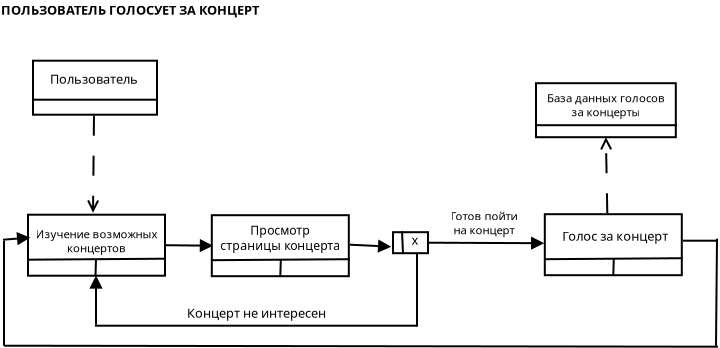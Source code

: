 <?xml version="1.0" encoding="UTF-8"?>
<dia:diagram xmlns:dia="http://www.lysator.liu.se/~alla/dia/">
  <dia:layer name="Background" visible="true" active="true">
    <dia:object type="Standard - Text" version="1" id="O0">
      <dia:attribute name="obj_pos">
        <dia:point val="2.35,2.4"/>
      </dia:attribute>
      <dia:attribute name="obj_bb">
        <dia:rectangle val="2.35,1.805;17.355,2.55"/>
      </dia:attribute>
      <dia:attribute name="text">
        <dia:composite type="text">
          <dia:attribute name="string">
            <dia:string>#ПОЛЬЗОВАТЕЛЬ ГОЛОСУЕТ ЗА КОНЦЕРТ#</dia:string>
          </dia:attribute>
          <dia:attribute name="font">
            <dia:font family="sans" style="80" name="Helvetica-Bold"/>
          </dia:attribute>
          <dia:attribute name="height">
            <dia:real val="0.8"/>
          </dia:attribute>
          <dia:attribute name="pos">
            <dia:point val="2.35,2.4"/>
          </dia:attribute>
          <dia:attribute name="color">
            <dia:color val="#000000"/>
          </dia:attribute>
          <dia:attribute name="alignment">
            <dia:enum val="0"/>
          </dia:attribute>
        </dia:composite>
      </dia:attribute>
      <dia:attribute name="valign">
        <dia:enum val="3"/>
      </dia:attribute>
    </dia:object>
    <dia:object type="Standard - Box" version="0" id="O1">
      <dia:attribute name="obj_pos">
        <dia:point val="3.95,4.7"/>
      </dia:attribute>
      <dia:attribute name="obj_bb">
        <dia:rectangle val="3.9,4.65;10.2,7.45"/>
      </dia:attribute>
      <dia:attribute name="elem_corner">
        <dia:point val="3.95,4.7"/>
      </dia:attribute>
      <dia:attribute name="elem_width">
        <dia:real val="6.2"/>
      </dia:attribute>
      <dia:attribute name="elem_height">
        <dia:real val="2.7"/>
      </dia:attribute>
      <dia:attribute name="show_background">
        <dia:boolean val="true"/>
      </dia:attribute>
    </dia:object>
    <dia:object type="Standard - Line" version="0" id="O2">
      <dia:attribute name="obj_pos">
        <dia:point val="3.95,6.65"/>
      </dia:attribute>
      <dia:attribute name="obj_bb">
        <dia:rectangle val="3.9,6.6;10.2,6.7"/>
      </dia:attribute>
      <dia:attribute name="conn_endpoints">
        <dia:point val="3.95,6.65"/>
        <dia:point val="10.15,6.65"/>
      </dia:attribute>
      <dia:attribute name="numcp">
        <dia:int val="1"/>
      </dia:attribute>
    </dia:object>
    <dia:object type="Standard - Text" version="1" id="O3">
      <dia:attribute name="obj_pos">
        <dia:point val="4.8,5.85"/>
      </dia:attribute>
      <dia:attribute name="obj_bb">
        <dia:rectangle val="4.8,5.255;9.523,6"/>
      </dia:attribute>
      <dia:attribute name="text">
        <dia:composite type="text">
          <dia:attribute name="string">
            <dia:string>#Пользователь#</dia:string>
          </dia:attribute>
          <dia:attribute name="font">
            <dia:font family="sans" style="0" name="Helvetica"/>
          </dia:attribute>
          <dia:attribute name="height">
            <dia:real val="0.8"/>
          </dia:attribute>
          <dia:attribute name="pos">
            <dia:point val="4.8,5.85"/>
          </dia:attribute>
          <dia:attribute name="color">
            <dia:color val="#000000"/>
          </dia:attribute>
          <dia:attribute name="alignment">
            <dia:enum val="0"/>
          </dia:attribute>
        </dia:composite>
      </dia:attribute>
      <dia:attribute name="valign">
        <dia:enum val="3"/>
      </dia:attribute>
      <dia:connections>
        <dia:connection handle="0" to="O1" connection="8"/>
      </dia:connections>
    </dia:object>
    <dia:object type="Standard - Line" version="0" id="O4">
      <dia:attribute name="obj_pos">
        <dia:point val="7,7.45"/>
      </dia:attribute>
      <dia:attribute name="obj_bb">
        <dia:rectangle val="6.625,7.399;7.287,12.412"/>
      </dia:attribute>
      <dia:attribute name="conn_endpoints">
        <dia:point val="7,7.45"/>
        <dia:point val="6.95,12.3"/>
      </dia:attribute>
      <dia:attribute name="numcp">
        <dia:int val="1"/>
      </dia:attribute>
      <dia:attribute name="line_style">
        <dia:enum val="1"/>
      </dia:attribute>
      <dia:attribute name="end_arrow">
        <dia:enum val="1"/>
      </dia:attribute>
      <dia:attribute name="end_arrow_length">
        <dia:real val="0.5"/>
      </dia:attribute>
      <dia:attribute name="end_arrow_width">
        <dia:real val="0.5"/>
      </dia:attribute>
    </dia:object>
    <dia:object type="Standard - Box" version="0" id="O5">
      <dia:attribute name="obj_pos">
        <dia:point val="3.7,12.4"/>
      </dia:attribute>
      <dia:attribute name="obj_bb">
        <dia:rectangle val="3.65,12.35;10.6,15.5"/>
      </dia:attribute>
      <dia:attribute name="elem_corner">
        <dia:point val="3.7,12.4"/>
      </dia:attribute>
      <dia:attribute name="elem_width">
        <dia:real val="6.85"/>
      </dia:attribute>
      <dia:attribute name="elem_height">
        <dia:real val="3.05"/>
      </dia:attribute>
      <dia:attribute name="show_background">
        <dia:boolean val="true"/>
      </dia:attribute>
    </dia:object>
    <dia:object type="Standard - Line" version="0" id="O6">
      <dia:attribute name="obj_pos">
        <dia:point val="3.65,14.65"/>
      </dia:attribute>
      <dia:attribute name="obj_bb">
        <dia:rectangle val="3.6,14.55;10.6,14.7"/>
      </dia:attribute>
      <dia:attribute name="conn_endpoints">
        <dia:point val="3.65,14.65"/>
        <dia:point val="10.55,14.6"/>
      </dia:attribute>
      <dia:attribute name="numcp">
        <dia:int val="1"/>
      </dia:attribute>
    </dia:object>
    <dia:object type="Standard - Line" version="0" id="O7">
      <dia:attribute name="obj_pos">
        <dia:point val="7.1,14.625"/>
      </dia:attribute>
      <dia:attribute name="obj_bb">
        <dia:rectangle val="7.024,14.573;7.151,15.502"/>
      </dia:attribute>
      <dia:attribute name="conn_endpoints">
        <dia:point val="7.1,14.625"/>
        <dia:point val="7.075,15.45"/>
      </dia:attribute>
      <dia:attribute name="numcp">
        <dia:int val="1"/>
      </dia:attribute>
      <dia:connections>
        <dia:connection handle="0" to="O6" connection="0"/>
        <dia:connection handle="1" to="O5" connection="6"/>
      </dia:connections>
    </dia:object>
    <dia:object type="Standard - Text" version="1" id="O8">
      <dia:attribute name="obj_pos">
        <dia:point val="7.125,13.575"/>
      </dia:attribute>
      <dia:attribute name="obj_bb">
        <dia:rectangle val="3.899,13.047;10.351,14.418"/>
      </dia:attribute>
      <dia:attribute name="text">
        <dia:composite type="text">
          <dia:attribute name="string">
            <dia:string>#Изучение возможных
концертов#</dia:string>
          </dia:attribute>
          <dia:attribute name="font">
            <dia:font family="sans" style="0" name="Helvetica"/>
          </dia:attribute>
          <dia:attribute name="height">
            <dia:real val="0.708"/>
          </dia:attribute>
          <dia:attribute name="pos">
            <dia:point val="7.125,13.575"/>
          </dia:attribute>
          <dia:attribute name="color">
            <dia:color val="#000000"/>
          </dia:attribute>
          <dia:attribute name="alignment">
            <dia:enum val="1"/>
          </dia:attribute>
        </dia:composite>
      </dia:attribute>
      <dia:attribute name="valign">
        <dia:enum val="3"/>
      </dia:attribute>
      <dia:connections>
        <dia:connection handle="0" to="O5" connection="8"/>
      </dia:connections>
    </dia:object>
    <dia:object type="Standard - Box" version="0" id="O9">
      <dia:attribute name="obj_pos">
        <dia:point val="12.89,12.425"/>
      </dia:attribute>
      <dia:attribute name="obj_bb">
        <dia:rectangle val="12.84,12.375;19.79,15.525"/>
      </dia:attribute>
      <dia:attribute name="elem_corner">
        <dia:point val="12.89,12.425"/>
      </dia:attribute>
      <dia:attribute name="elem_width">
        <dia:real val="6.85"/>
      </dia:attribute>
      <dia:attribute name="elem_height">
        <dia:real val="3.05"/>
      </dia:attribute>
      <dia:attribute name="show_background">
        <dia:boolean val="true"/>
      </dia:attribute>
    </dia:object>
    <dia:object type="Standard - Line" version="0" id="O10">
      <dia:attribute name="obj_pos">
        <dia:point val="12.89,14.675"/>
      </dia:attribute>
      <dia:attribute name="obj_bb">
        <dia:rectangle val="12.84,14.575;19.841,14.726"/>
      </dia:attribute>
      <dia:attribute name="conn_endpoints">
        <dia:point val="12.89,14.675"/>
        <dia:point val="19.791,14.625"/>
      </dia:attribute>
      <dia:attribute name="numcp">
        <dia:int val="1"/>
      </dia:attribute>
    </dia:object>
    <dia:object type="Standard - Line" version="0" id="O11">
      <dia:attribute name="obj_pos">
        <dia:point val="16.34,14.65"/>
      </dia:attribute>
      <dia:attribute name="obj_bb">
        <dia:rectangle val="16.264,14.599;16.392,15.527"/>
      </dia:attribute>
      <dia:attribute name="conn_endpoints">
        <dia:point val="16.34,14.65"/>
        <dia:point val="16.315,15.475"/>
      </dia:attribute>
      <dia:attribute name="numcp">
        <dia:int val="1"/>
      </dia:attribute>
      <dia:connections>
        <dia:connection handle="0" to="O10" connection="0"/>
        <dia:connection handle="1" to="O9" connection="6"/>
      </dia:connections>
    </dia:object>
    <dia:object type="Standard - Line" version="0" id="O12">
      <dia:attribute name="obj_pos">
        <dia:point val="10.55,13.925"/>
      </dia:attribute>
      <dia:attribute name="obj_bb">
        <dia:rectangle val="10.499,13.613;13.002,14.275"/>
      </dia:attribute>
      <dia:attribute name="conn_endpoints">
        <dia:point val="10.55,13.925"/>
        <dia:point val="12.89,13.95"/>
      </dia:attribute>
      <dia:attribute name="numcp">
        <dia:int val="1"/>
      </dia:attribute>
      <dia:attribute name="end_arrow">
        <dia:enum val="3"/>
      </dia:attribute>
      <dia:attribute name="end_arrow_length">
        <dia:real val="0.5"/>
      </dia:attribute>
      <dia:attribute name="end_arrow_width">
        <dia:real val="0.5"/>
      </dia:attribute>
      <dia:connections>
        <dia:connection handle="0" to="O5" connection="4"/>
        <dia:connection handle="1" to="O9" connection="3"/>
      </dia:connections>
    </dia:object>
    <dia:object type="Standard - Text" version="1" id="O13">
      <dia:attribute name="obj_pos">
        <dia:point val="16.315,13.4"/>
      </dia:attribute>
      <dia:attribute name="obj_bb">
        <dia:rectangle val="13.113,12.832;19.518,14.31"/>
      </dia:attribute>
      <dia:attribute name="text">
        <dia:composite type="text">
          <dia:attribute name="string">
            <dia:string>#Просмотр
страницы концерта#</dia:string>
          </dia:attribute>
          <dia:attribute name="font">
            <dia:font family="sans" style="0" name="Helvetica"/>
          </dia:attribute>
          <dia:attribute name="height">
            <dia:real val="0.765"/>
          </dia:attribute>
          <dia:attribute name="pos">
            <dia:point val="16.315,13.4"/>
          </dia:attribute>
          <dia:attribute name="color">
            <dia:color val="#000000"/>
          </dia:attribute>
          <dia:attribute name="alignment">
            <dia:enum val="1"/>
          </dia:attribute>
        </dia:composite>
      </dia:attribute>
      <dia:attribute name="valign">
        <dia:enum val="3"/>
      </dia:attribute>
      <dia:connections>
        <dia:connection handle="0" to="O9" connection="8"/>
      </dia:connections>
    </dia:object>
    <dia:object type="Standard - Box" version="0" id="O14">
      <dia:attribute name="obj_pos">
        <dia:point val="21.95,13.275"/>
      </dia:attribute>
      <dia:attribute name="obj_bb">
        <dia:rectangle val="21.9,13.225;23.75,14.375"/>
      </dia:attribute>
      <dia:attribute name="elem_corner">
        <dia:point val="21.95,13.275"/>
      </dia:attribute>
      <dia:attribute name="elem_width">
        <dia:real val="1.75"/>
      </dia:attribute>
      <dia:attribute name="elem_height">
        <dia:real val="1.05"/>
      </dia:attribute>
      <dia:attribute name="show_background">
        <dia:boolean val="true"/>
      </dia:attribute>
    </dia:object>
    <dia:object type="Standard - Line" version="0" id="O15">
      <dia:attribute name="obj_pos">
        <dia:point val="22.4,13.225"/>
      </dia:attribute>
      <dia:attribute name="obj_bb">
        <dia:rectangle val="22.348,13.173;22.502,14.377"/>
      </dia:attribute>
      <dia:attribute name="conn_endpoints">
        <dia:point val="22.4,13.225"/>
        <dia:point val="22.45,14.325"/>
      </dia:attribute>
      <dia:attribute name="numcp">
        <dia:int val="1"/>
      </dia:attribute>
    </dia:object>
    <dia:object type="Standard - Text" version="1" id="O16">
      <dia:attribute name="obj_pos">
        <dia:point val="22.875,13.9"/>
      </dia:attribute>
      <dia:attribute name="obj_bb">
        <dia:rectangle val="22.875,13.305;23.255,14.05"/>
      </dia:attribute>
      <dia:attribute name="text">
        <dia:composite type="text">
          <dia:attribute name="string">
            <dia:string>#x#</dia:string>
          </dia:attribute>
          <dia:attribute name="font">
            <dia:font family="sans" style="0" name="Helvetica"/>
          </dia:attribute>
          <dia:attribute name="height">
            <dia:real val="0.8"/>
          </dia:attribute>
          <dia:attribute name="pos">
            <dia:point val="22.875,13.9"/>
          </dia:attribute>
          <dia:attribute name="color">
            <dia:color val="#000000"/>
          </dia:attribute>
          <dia:attribute name="alignment">
            <dia:enum val="0"/>
          </dia:attribute>
        </dia:composite>
      </dia:attribute>
      <dia:attribute name="valign">
        <dia:enum val="3"/>
      </dia:attribute>
      <dia:connections>
        <dia:connection handle="0" to="O14" connection="8"/>
      </dia:connections>
    </dia:object>
    <dia:object type="Standard - Line" version="0" id="O17">
      <dia:attribute name="obj_pos">
        <dia:point val="19.79,13.9"/>
      </dia:attribute>
      <dia:attribute name="obj_bb">
        <dia:rectangle val="19.738,13.641;21.912,14.302"/>
      </dia:attribute>
      <dia:attribute name="conn_endpoints">
        <dia:point val="19.79,13.9"/>
        <dia:point val="21.8,13.999"/>
      </dia:attribute>
      <dia:attribute name="numcp">
        <dia:int val="1"/>
      </dia:attribute>
      <dia:attribute name="end_arrow">
        <dia:enum val="3"/>
      </dia:attribute>
      <dia:attribute name="end_arrow_length">
        <dia:real val="0.5"/>
      </dia:attribute>
      <dia:attribute name="end_arrow_width">
        <dia:real val="0.5"/>
      </dia:attribute>
      <dia:connections>
        <dia:connection handle="0" to="O9" connection="4"/>
      </dia:connections>
    </dia:object>
    <dia:object type="Standard - Box" version="0" id="O18">
      <dia:attribute name="obj_pos">
        <dia:point val="29.54,12.375"/>
      </dia:attribute>
      <dia:attribute name="obj_bb">
        <dia:rectangle val="29.49,12.325;36.44,15.475"/>
      </dia:attribute>
      <dia:attribute name="elem_corner">
        <dia:point val="29.54,12.375"/>
      </dia:attribute>
      <dia:attribute name="elem_width">
        <dia:real val="6.85"/>
      </dia:attribute>
      <dia:attribute name="elem_height">
        <dia:real val="3.05"/>
      </dia:attribute>
      <dia:attribute name="show_background">
        <dia:boolean val="true"/>
      </dia:attribute>
    </dia:object>
    <dia:object type="Standard - Line" version="0" id="O19">
      <dia:attribute name="obj_pos">
        <dia:point val="29.541,14.625"/>
      </dia:attribute>
      <dia:attribute name="obj_bb">
        <dia:rectangle val="29.49,14.525;36.491,14.676"/>
      </dia:attribute>
      <dia:attribute name="conn_endpoints">
        <dia:point val="29.541,14.625"/>
        <dia:point val="36.441,14.575"/>
      </dia:attribute>
      <dia:attribute name="numcp">
        <dia:int val="1"/>
      </dia:attribute>
    </dia:object>
    <dia:object type="Standard - Line" version="0" id="O20">
      <dia:attribute name="obj_pos">
        <dia:point val="32.99,14.6"/>
      </dia:attribute>
      <dia:attribute name="obj_bb">
        <dia:rectangle val="32.914,14.549;33.042,15.476"/>
      </dia:attribute>
      <dia:attribute name="conn_endpoints">
        <dia:point val="32.99,14.6"/>
        <dia:point val="32.965,15.425"/>
      </dia:attribute>
      <dia:attribute name="numcp">
        <dia:int val="1"/>
      </dia:attribute>
      <dia:connections>
        <dia:connection handle="0" to="O19" connection="0"/>
        <dia:connection handle="1" to="O18" connection="6"/>
      </dia:connections>
    </dia:object>
    <dia:object type="Standard - Line" version="0" id="O21">
      <dia:attribute name="obj_pos">
        <dia:point val="23.7,13.8"/>
      </dia:attribute>
      <dia:attribute name="obj_bb">
        <dia:rectangle val="23.65,13.492;29.562,14.153"/>
      </dia:attribute>
      <dia:attribute name="conn_endpoints">
        <dia:point val="23.7,13.8"/>
        <dia:point val="29.45,13.825"/>
      </dia:attribute>
      <dia:attribute name="numcp">
        <dia:int val="1"/>
      </dia:attribute>
      <dia:attribute name="end_arrow">
        <dia:enum val="3"/>
      </dia:attribute>
      <dia:attribute name="end_arrow_length">
        <dia:real val="0.5"/>
      </dia:attribute>
      <dia:attribute name="end_arrow_width">
        <dia:real val="0.5"/>
      </dia:attribute>
      <dia:connections>
        <dia:connection handle="0" to="O14" connection="4"/>
      </dia:connections>
    </dia:object>
    <dia:object type="Standard - Text" version="1" id="O22">
      <dia:attribute name="obj_pos">
        <dia:point val="33.065,13.7"/>
      </dia:attribute>
      <dia:attribute name="obj_bb">
        <dia:rectangle val="30.121,13.105;36.009,13.85"/>
      </dia:attribute>
      <dia:attribute name="text">
        <dia:composite type="text">
          <dia:attribute name="string">
            <dia:string>#Голос за концерт#</dia:string>
          </dia:attribute>
          <dia:attribute name="font">
            <dia:font family="sans" style="0" name="Helvetica"/>
          </dia:attribute>
          <dia:attribute name="height">
            <dia:real val="0.8"/>
          </dia:attribute>
          <dia:attribute name="pos">
            <dia:point val="33.065,13.7"/>
          </dia:attribute>
          <dia:attribute name="color">
            <dia:color val="#000000"/>
          </dia:attribute>
          <dia:attribute name="alignment">
            <dia:enum val="1"/>
          </dia:attribute>
        </dia:composite>
      </dia:attribute>
      <dia:attribute name="valign">
        <dia:enum val="3"/>
      </dia:attribute>
    </dia:object>
    <dia:object type="Standard - Text" version="1" id="O23">
      <dia:attribute name="obj_pos">
        <dia:point val="26.5,12.675"/>
      </dia:attribute>
      <dia:attribute name="obj_bb">
        <dia:rectangle val="24.663,12.148;28.338,13.518"/>
      </dia:attribute>
      <dia:attribute name="text">
        <dia:composite type="text">
          <dia:attribute name="string">
            <dia:string>#Готов пойти
на концерт#</dia:string>
          </dia:attribute>
          <dia:attribute name="font">
            <dia:font family="sans" style="0" name="Helvetica"/>
          </dia:attribute>
          <dia:attribute name="height">
            <dia:real val="0.708"/>
          </dia:attribute>
          <dia:attribute name="pos">
            <dia:point val="26.5,12.675"/>
          </dia:attribute>
          <dia:attribute name="color">
            <dia:color val="#000000"/>
          </dia:attribute>
          <dia:attribute name="alignment">
            <dia:enum val="1"/>
          </dia:attribute>
        </dia:composite>
      </dia:attribute>
      <dia:attribute name="valign">
        <dia:enum val="3"/>
      </dia:attribute>
    </dia:object>
    <dia:object type="Standard - Box" version="0" id="O24">
      <dia:attribute name="obj_pos">
        <dia:point val="29.1,5.825"/>
      </dia:attribute>
      <dia:attribute name="obj_bb">
        <dia:rectangle val="29.05,5.775;36.14,8.575"/>
      </dia:attribute>
      <dia:attribute name="elem_corner">
        <dia:point val="29.1,5.825"/>
      </dia:attribute>
      <dia:attribute name="elem_width">
        <dia:real val="6.99"/>
      </dia:attribute>
      <dia:attribute name="elem_height">
        <dia:real val="2.7"/>
      </dia:attribute>
      <dia:attribute name="show_background">
        <dia:boolean val="true"/>
      </dia:attribute>
    </dia:object>
    <dia:object type="Standard - Line" version="0" id="O25">
      <dia:attribute name="obj_pos">
        <dia:point val="29.05,7.925"/>
      </dia:attribute>
      <dia:attribute name="obj_bb">
        <dia:rectangle val="29.0,7.875;36.2,7.975"/>
      </dia:attribute>
      <dia:attribute name="conn_endpoints">
        <dia:point val="29.05,7.925"/>
        <dia:point val="36.15,7.925"/>
      </dia:attribute>
      <dia:attribute name="numcp">
        <dia:int val="1"/>
      </dia:attribute>
    </dia:object>
    <dia:object type="Standard - Text" version="1" id="O26">
      <dia:attribute name="obj_pos">
        <dia:point val="32.595,6.775"/>
      </dia:attribute>
      <dia:attribute name="obj_bb">
        <dia:rectangle val="29.415,6.248;35.775,7.618"/>
      </dia:attribute>
      <dia:attribute name="text">
        <dia:composite type="text">
          <dia:attribute name="string">
            <dia:string>#База данных голосов
за концерты#</dia:string>
          </dia:attribute>
          <dia:attribute name="font">
            <dia:font family="sans" style="0" name="Helvetica"/>
          </dia:attribute>
          <dia:attribute name="height">
            <dia:real val="0.708"/>
          </dia:attribute>
          <dia:attribute name="pos">
            <dia:point val="32.595,6.775"/>
          </dia:attribute>
          <dia:attribute name="color">
            <dia:color val="#000000"/>
          </dia:attribute>
          <dia:attribute name="alignment">
            <dia:enum val="1"/>
          </dia:attribute>
        </dia:composite>
      </dia:attribute>
      <dia:attribute name="valign">
        <dia:enum val="3"/>
      </dia:attribute>
      <dia:connections>
        <dia:connection handle="0" to="O24" connection="8"/>
      </dia:connections>
    </dia:object>
    <dia:object type="Standard - Line" version="0" id="O27">
      <dia:attribute name="obj_pos">
        <dia:point val="32.665,12.325"/>
      </dia:attribute>
      <dia:attribute name="obj_bb">
        <dia:rectangle val="32.274,8.413;32.936,12.376"/>
      </dia:attribute>
      <dia:attribute name="conn_endpoints">
        <dia:point val="32.665,12.325"/>
        <dia:point val="32.595,8.525"/>
      </dia:attribute>
      <dia:attribute name="numcp">
        <dia:int val="1"/>
      </dia:attribute>
      <dia:attribute name="line_style">
        <dia:enum val="1"/>
      </dia:attribute>
      <dia:attribute name="end_arrow">
        <dia:enum val="1"/>
      </dia:attribute>
      <dia:attribute name="end_arrow_length">
        <dia:real val="0.5"/>
      </dia:attribute>
      <dia:attribute name="end_arrow_width">
        <dia:real val="0.5"/>
      </dia:attribute>
      <dia:connections>
        <dia:connection handle="0" to="O18" connection="1"/>
        <dia:connection handle="1" to="O24" connection="6"/>
      </dia:connections>
    </dia:object>
    <dia:object type="Standard - Line" version="0" id="O28">
      <dia:attribute name="obj_pos">
        <dia:point val="7.1,17.9"/>
      </dia:attribute>
      <dia:attribute name="obj_bb">
        <dia:rectangle val="6.769,15.388;7.431,17.95"/>
      </dia:attribute>
      <dia:attribute name="conn_endpoints">
        <dia:point val="7.1,17.9"/>
        <dia:point val="7.1,15.5"/>
      </dia:attribute>
      <dia:attribute name="numcp">
        <dia:int val="1"/>
      </dia:attribute>
      <dia:attribute name="end_arrow">
        <dia:enum val="3"/>
      </dia:attribute>
      <dia:attribute name="end_arrow_length">
        <dia:real val="0.5"/>
      </dia:attribute>
      <dia:attribute name="end_arrow_width">
        <dia:real val="0.5"/>
      </dia:attribute>
    </dia:object>
    <dia:object type="Standard - Line" version="0" id="O29">
      <dia:attribute name="obj_pos">
        <dia:point val="7.05,17.95"/>
      </dia:attribute>
      <dia:attribute name="obj_bb">
        <dia:rectangle val="7.0,17.9;23.2,18"/>
      </dia:attribute>
      <dia:attribute name="conn_endpoints">
        <dia:point val="7.05,17.95"/>
        <dia:point val="23.15,17.95"/>
      </dia:attribute>
      <dia:attribute name="numcp">
        <dia:int val="1"/>
      </dia:attribute>
    </dia:object>
    <dia:object type="Standard - Line" version="0" id="O30">
      <dia:attribute name="obj_pos">
        <dia:point val="23.15,18"/>
      </dia:attribute>
      <dia:attribute name="obj_bb">
        <dia:rectangle val="23.1,14.25;23.2,18.05"/>
      </dia:attribute>
      <dia:attribute name="conn_endpoints">
        <dia:point val="23.15,18"/>
        <dia:point val="23.15,14.3"/>
      </dia:attribute>
      <dia:attribute name="numcp">
        <dia:int val="1"/>
      </dia:attribute>
    </dia:object>
    <dia:object type="Standard - Text" version="1" id="O31">
      <dia:attribute name="obj_pos">
        <dia:point val="11.65,17.55"/>
      </dia:attribute>
      <dia:attribute name="obj_bb">
        <dia:rectangle val="11.65,16.955;19.32,17.7"/>
      </dia:attribute>
      <dia:attribute name="text">
        <dia:composite type="text">
          <dia:attribute name="string">
            <dia:string>#Концерт не интересен#</dia:string>
          </dia:attribute>
          <dia:attribute name="font">
            <dia:font family="sans" style="0" name="Helvetica"/>
          </dia:attribute>
          <dia:attribute name="height">
            <dia:real val="0.8"/>
          </dia:attribute>
          <dia:attribute name="pos">
            <dia:point val="11.65,17.55"/>
          </dia:attribute>
          <dia:attribute name="color">
            <dia:color val="#000000"/>
          </dia:attribute>
          <dia:attribute name="alignment">
            <dia:enum val="0"/>
          </dia:attribute>
        </dia:composite>
      </dia:attribute>
      <dia:attribute name="valign">
        <dia:enum val="3"/>
      </dia:attribute>
    </dia:object>
    <dia:object type="Standard - Text" version="1" id="O32">
      <dia:attribute name="obj_pos">
        <dia:point val="10.35,19.282"/>
      </dia:attribute>
      <dia:attribute name="obj_bb">
        <dia:rectangle val="10.35,18.687;10.35,19.432"/>
      </dia:attribute>
      <dia:attribute name="text">
        <dia:composite type="text">
          <dia:attribute name="string">
            <dia:string>##</dia:string>
          </dia:attribute>
          <dia:attribute name="font">
            <dia:font family="sans" style="0" name="Helvetica"/>
          </dia:attribute>
          <dia:attribute name="height">
            <dia:real val="0.8"/>
          </dia:attribute>
          <dia:attribute name="pos">
            <dia:point val="10.35,19.282"/>
          </dia:attribute>
          <dia:attribute name="color">
            <dia:color val="#000000"/>
          </dia:attribute>
          <dia:attribute name="alignment">
            <dia:enum val="0"/>
          </dia:attribute>
        </dia:composite>
      </dia:attribute>
      <dia:attribute name="valign">
        <dia:enum val="3"/>
      </dia:attribute>
    </dia:object>
    <dia:object type="Standard - Text" version="1" id="O33">
      <dia:attribute name="obj_pos">
        <dia:point val="37.25,10.482"/>
      </dia:attribute>
      <dia:attribute name="obj_bb">
        <dia:rectangle val="37.25,9.887;37.25,10.632"/>
      </dia:attribute>
      <dia:attribute name="text">
        <dia:composite type="text">
          <dia:attribute name="string">
            <dia:string>##</dia:string>
          </dia:attribute>
          <dia:attribute name="font">
            <dia:font family="sans" style="0" name="Helvetica"/>
          </dia:attribute>
          <dia:attribute name="height">
            <dia:real val="0.8"/>
          </dia:attribute>
          <dia:attribute name="pos">
            <dia:point val="37.25,10.482"/>
          </dia:attribute>
          <dia:attribute name="color">
            <dia:color val="#000000"/>
          </dia:attribute>
          <dia:attribute name="alignment">
            <dia:enum val="0"/>
          </dia:attribute>
        </dia:composite>
      </dia:attribute>
      <dia:attribute name="valign">
        <dia:enum val="3"/>
      </dia:attribute>
    </dia:object>
    <dia:object type="Standard - Line" version="0" id="O34">
      <dia:attribute name="obj_pos">
        <dia:point val="36.45,13.7"/>
      </dia:attribute>
      <dia:attribute name="obj_bb">
        <dia:rectangle val="36.4,13.65;38.2,13.75"/>
      </dia:attribute>
      <dia:attribute name="conn_endpoints">
        <dia:point val="36.45,13.7"/>
        <dia:point val="38.15,13.7"/>
      </dia:attribute>
      <dia:attribute name="numcp">
        <dia:int val="1"/>
      </dia:attribute>
    </dia:object>
    <dia:object type="Standard - Line" version="0" id="O35">
      <dia:attribute name="obj_pos">
        <dia:point val="38.15,13.6"/>
      </dia:attribute>
      <dia:attribute name="obj_bb">
        <dia:rectangle val="38.05,13.55;38.2,19.0"/>
      </dia:attribute>
      <dia:attribute name="conn_endpoints">
        <dia:point val="38.15,13.6"/>
        <dia:point val="38.1,18.95"/>
      </dia:attribute>
      <dia:attribute name="numcp">
        <dia:int val="1"/>
      </dia:attribute>
    </dia:object>
    <dia:object type="Standard - Line" version="0" id="O36">
      <dia:attribute name="obj_pos">
        <dia:point val="38.2,19"/>
      </dia:attribute>
      <dia:attribute name="obj_bb">
        <dia:rectangle val="2.45,18.9;38.25,19.05"/>
      </dia:attribute>
      <dia:attribute name="conn_endpoints">
        <dia:point val="38.2,19"/>
        <dia:point val="2.5,18.95"/>
      </dia:attribute>
      <dia:attribute name="numcp">
        <dia:int val="1"/>
      </dia:attribute>
    </dia:object>
    <dia:object type="Standard - Line" version="0" id="O37">
      <dia:attribute name="obj_pos">
        <dia:point val="2.5,18.95"/>
      </dia:attribute>
      <dia:attribute name="obj_bb">
        <dia:rectangle val="2.45,13.65;2.55,19"/>
      </dia:attribute>
      <dia:attribute name="conn_endpoints">
        <dia:point val="2.5,18.95"/>
        <dia:point val="2.5,13.7"/>
      </dia:attribute>
      <dia:attribute name="numcp">
        <dia:int val="1"/>
      </dia:attribute>
    </dia:object>
    <dia:object type="Standard - Line" version="0" id="O38">
      <dia:attribute name="obj_pos">
        <dia:point val="2.45,13.65"/>
      </dia:attribute>
      <dia:attribute name="obj_bb">
        <dia:rectangle val="2.396,13.262;3.861,13.922"/>
      </dia:attribute>
      <dia:attribute name="conn_endpoints">
        <dia:point val="2.45,13.65"/>
        <dia:point val="3.75,13.55"/>
      </dia:attribute>
      <dia:attribute name="numcp">
        <dia:int val="1"/>
      </dia:attribute>
      <dia:attribute name="end_arrow">
        <dia:enum val="3"/>
      </dia:attribute>
      <dia:attribute name="end_arrow_length">
        <dia:real val="0.5"/>
      </dia:attribute>
      <dia:attribute name="end_arrow_width">
        <dia:real val="0.5"/>
      </dia:attribute>
    </dia:object>
  </dia:layer>
</dia:diagram>
